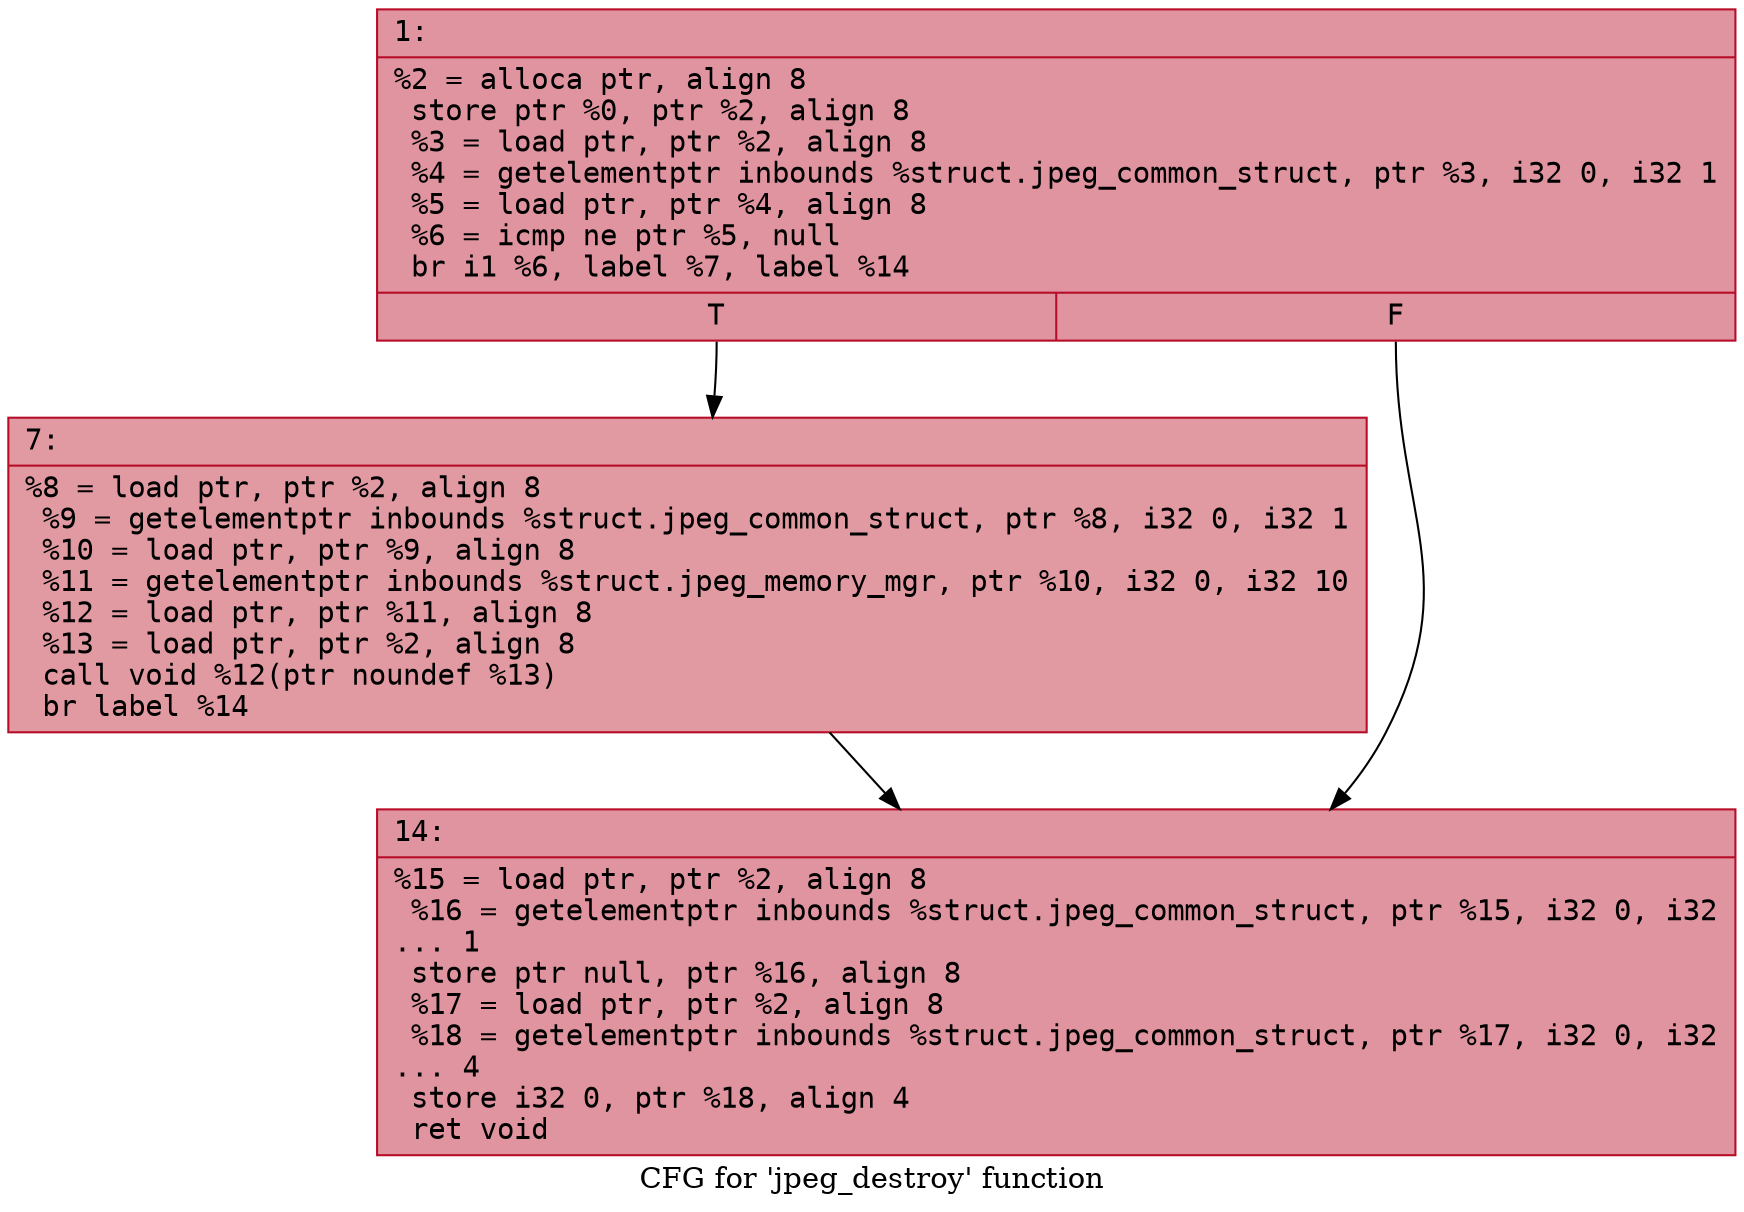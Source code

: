 digraph "CFG for 'jpeg_destroy' function" {
	label="CFG for 'jpeg_destroy' function";

	Node0x600001ade080 [shape=record,color="#b70d28ff", style=filled, fillcolor="#b70d2870" fontname="Courier",label="{1:\l|  %2 = alloca ptr, align 8\l  store ptr %0, ptr %2, align 8\l  %3 = load ptr, ptr %2, align 8\l  %4 = getelementptr inbounds %struct.jpeg_common_struct, ptr %3, i32 0, i32 1\l  %5 = load ptr, ptr %4, align 8\l  %6 = icmp ne ptr %5, null\l  br i1 %6, label %7, label %14\l|{<s0>T|<s1>F}}"];
	Node0x600001ade080:s0 -> Node0x600001ade0d0[tooltip="1 -> 7\nProbability 62.50%" ];
	Node0x600001ade080:s1 -> Node0x600001ade120[tooltip="1 -> 14\nProbability 37.50%" ];
	Node0x600001ade0d0 [shape=record,color="#b70d28ff", style=filled, fillcolor="#bb1b2c70" fontname="Courier",label="{7:\l|  %8 = load ptr, ptr %2, align 8\l  %9 = getelementptr inbounds %struct.jpeg_common_struct, ptr %8, i32 0, i32 1\l  %10 = load ptr, ptr %9, align 8\l  %11 = getelementptr inbounds %struct.jpeg_memory_mgr, ptr %10, i32 0, i32 10\l  %12 = load ptr, ptr %11, align 8\l  %13 = load ptr, ptr %2, align 8\l  call void %12(ptr noundef %13)\l  br label %14\l}"];
	Node0x600001ade0d0 -> Node0x600001ade120[tooltip="7 -> 14\nProbability 100.00%" ];
	Node0x600001ade120 [shape=record,color="#b70d28ff", style=filled, fillcolor="#b70d2870" fontname="Courier",label="{14:\l|  %15 = load ptr, ptr %2, align 8\l  %16 = getelementptr inbounds %struct.jpeg_common_struct, ptr %15, i32 0, i32\l... 1\l  store ptr null, ptr %16, align 8\l  %17 = load ptr, ptr %2, align 8\l  %18 = getelementptr inbounds %struct.jpeg_common_struct, ptr %17, i32 0, i32\l... 4\l  store i32 0, ptr %18, align 4\l  ret void\l}"];
}
